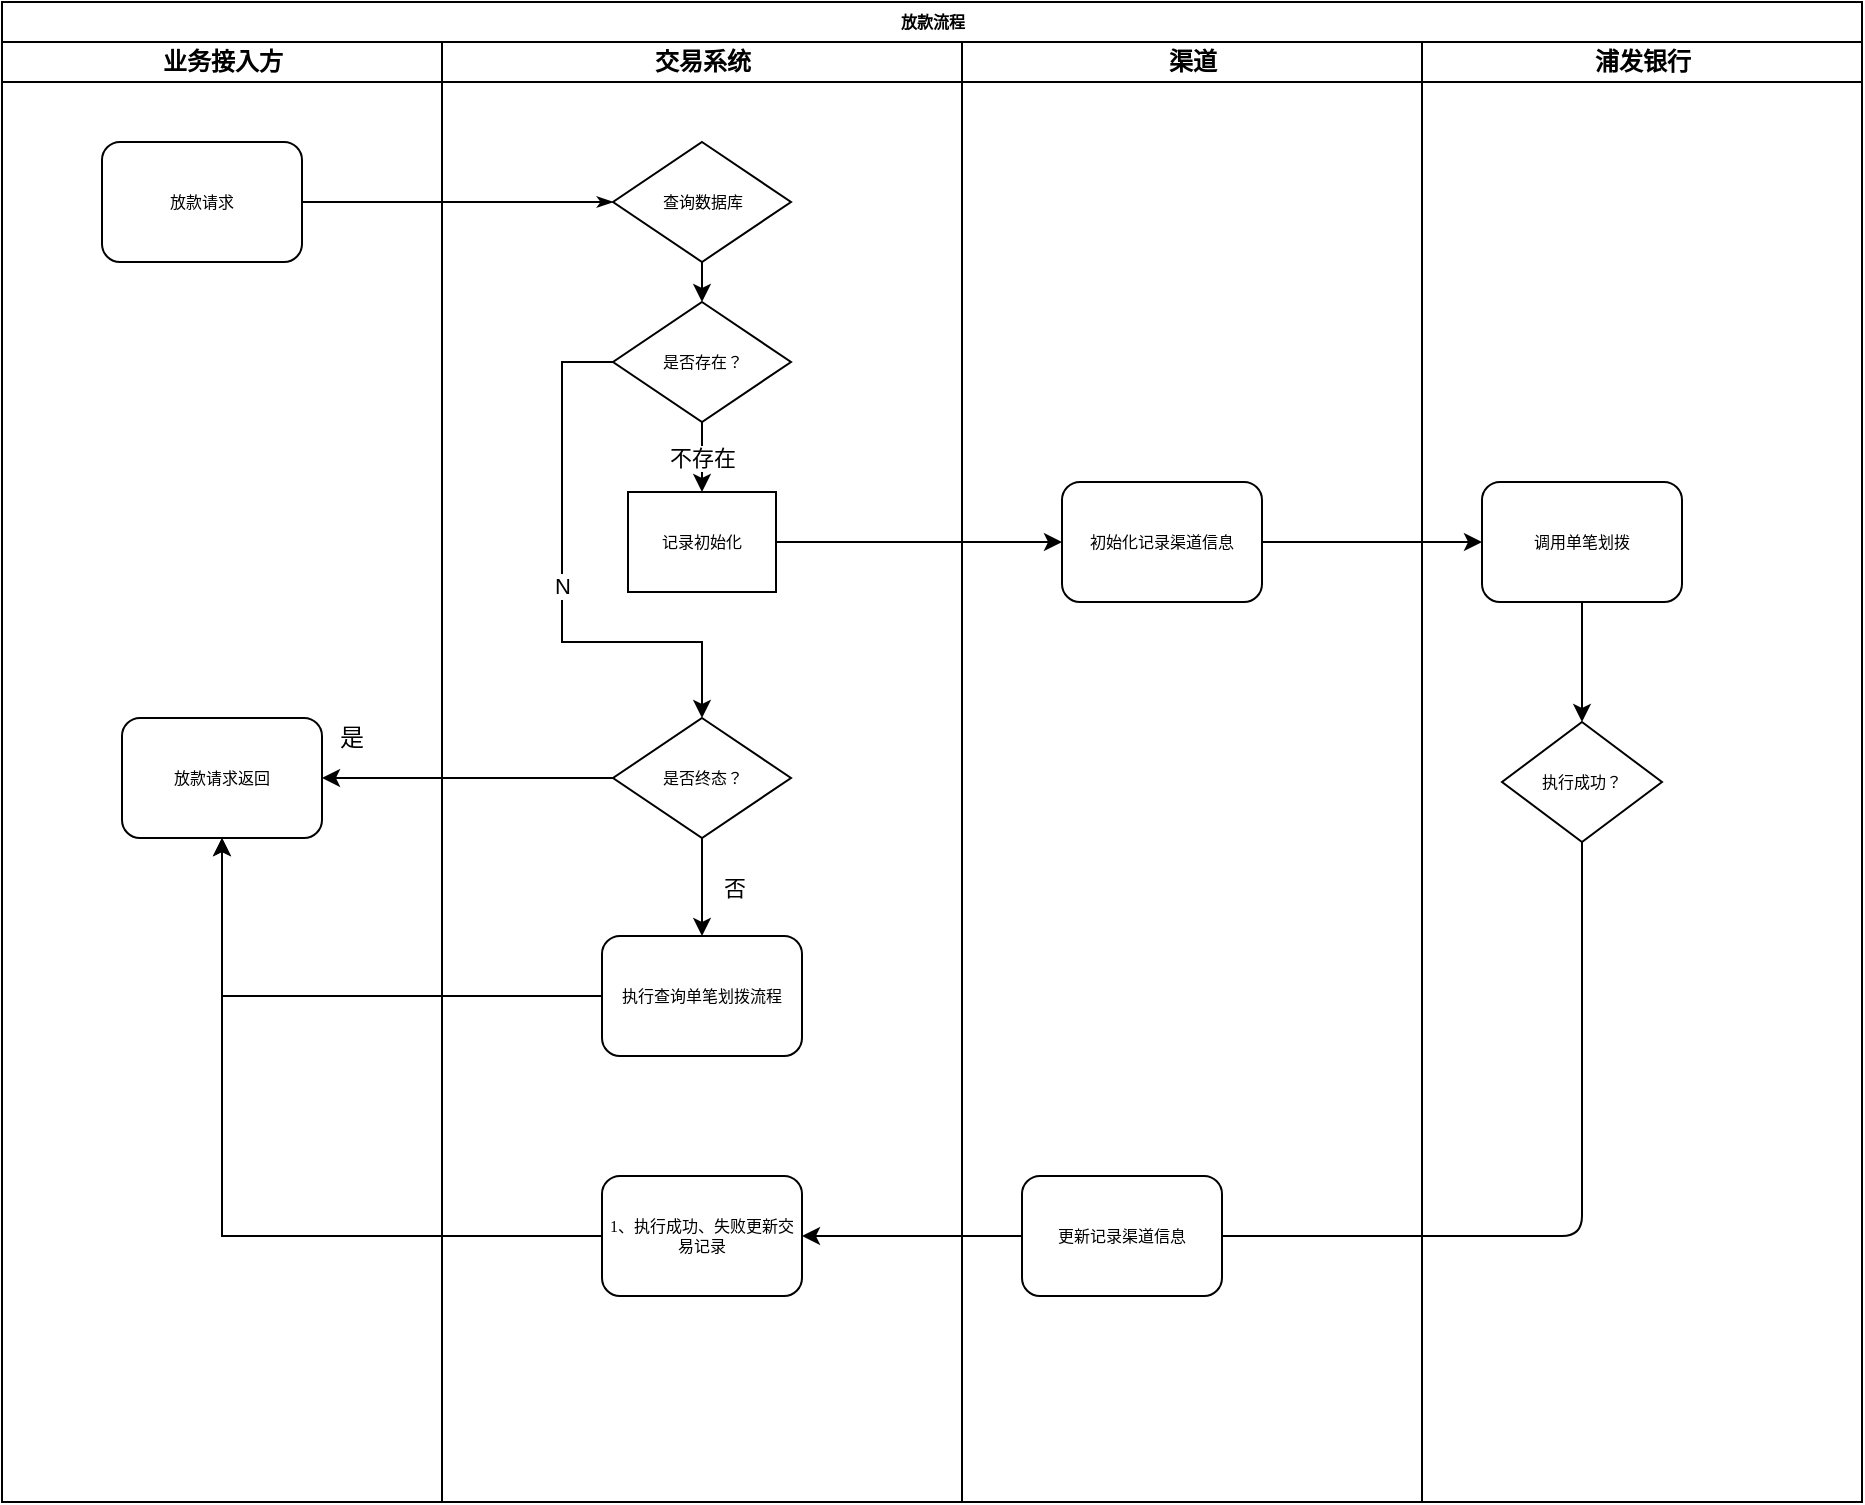 <mxfile version="10.6.2" type="github"><diagram id="-opS1xyRwf6D5M8S2tC-" name="第 1 页"><mxGraphModel dx="1158" dy="545" grid="1" gridSize="10" guides="1" tooltips="1" connect="1" arrows="1" fold="1" page="1" pageScale="1" pageWidth="1100" pageHeight="850" background="#ffffff" math="0" shadow="0"><root><mxCell id="0"/><mxCell id="1" parent="0"/><mxCell id="77e6c97f196da883-1" value="放款流程" style="swimlane;html=1;childLayout=stackLayout;startSize=20;rounded=0;shadow=0;labelBackgroundColor=none;strokeColor=#000000;strokeWidth=1;fillColor=#ffffff;fontFamily=Verdana;fontSize=8;fontColor=#000000;align=center;" parent="1" vertex="1"><mxGeometry x="70" y="40" width="930" height="750" as="geometry"/></mxCell><mxCell id="77e6c97f196da883-2" value="业务接入方" style="swimlane;html=1;startSize=20;" parent="77e6c97f196da883-1" vertex="1"><mxGeometry y="20" width="220" height="730" as="geometry"/></mxCell><mxCell id="77e6c97f196da883-8" value="放款请求" style="rounded=1;whiteSpace=wrap;html=1;shadow=0;labelBackgroundColor=none;strokeColor=#000000;strokeWidth=1;fillColor=#ffffff;fontFamily=Verdana;fontSize=8;fontColor=#000000;align=center;" parent="77e6c97f196da883-2" vertex="1"><mxGeometry x="50" y="50" width="100" height="60" as="geometry"/></mxCell><mxCell id="RBHurTH_KdBpGu3dAtlU-21" value="放款请求返回" style="rounded=1;whiteSpace=wrap;html=1;shadow=0;labelBackgroundColor=none;strokeColor=#000000;strokeWidth=1;fillColor=#ffffff;fontFamily=Verdana;fontSize=8;fontColor=#000000;align=center;" parent="77e6c97f196da883-2" vertex="1"><mxGeometry x="60" y="338" width="100" height="60" as="geometry"/></mxCell><mxCell id="77e6c97f196da883-26" style="edgeStyle=orthogonalEdgeStyle;rounded=1;html=1;labelBackgroundColor=none;startArrow=none;startFill=0;startSize=5;endArrow=classicThin;endFill=1;endSize=5;jettySize=auto;orthogonalLoop=1;strokeColor=#000000;strokeWidth=1;fontFamily=Verdana;fontSize=8;fontColor=#000000;entryX=0;entryY=0.5;entryDx=0;entryDy=0;" parent="77e6c97f196da883-1" source="77e6c97f196da883-8" target="RBHurTH_KdBpGu3dAtlU-1" edge="1"><mxGeometry relative="1" as="geometry"><mxPoint x="190" y="115" as="targetPoint"/></mxGeometry></mxCell><mxCell id="77e6c97f196da883-3" value="交易系统" style="swimlane;html=1;startSize=20;" parent="77e6c97f196da883-1" vertex="1"><mxGeometry x="220" y="20" width="260" height="730" as="geometry"><mxRectangle x="160" y="20" width="80" height="730" as="alternateBounds"/></mxGeometry></mxCell><mxCell id="RBHurTH_KdBpGu3dAtlU-13" style="edgeStyle=orthogonalEdgeStyle;rounded=0;orthogonalLoop=1;jettySize=auto;html=1;exitX=0.5;exitY=1;exitDx=0;exitDy=0;entryX=0.5;entryY=0;entryDx=0;entryDy=0;" parent="77e6c97f196da883-3" source="RBHurTH_KdBpGu3dAtlU-1" target="RBHurTH_KdBpGu3dAtlU-12" edge="1"><mxGeometry relative="1" as="geometry"/></mxCell><mxCell id="RBHurTH_KdBpGu3dAtlU-1" value="查询数据库" style="rhombus;whiteSpace=wrap;html=1;rounded=0;shadow=0;labelBackgroundColor=none;strokeColor=#000000;strokeWidth=1;fillColor=#ffffff;fontFamily=Verdana;fontSize=8;fontColor=#000000;align=center;" parent="77e6c97f196da883-3" vertex="1"><mxGeometry x="85.5" y="50" width="89" height="60" as="geometry"/></mxCell><mxCell id="RBHurTH_KdBpGu3dAtlU-38" value="不存在" style="edgeStyle=orthogonalEdgeStyle;rounded=0;orthogonalLoop=1;jettySize=auto;html=1;" parent="77e6c97f196da883-3" source="RBHurTH_KdBpGu3dAtlU-12" target="RBHurTH_KdBpGu3dAtlU-37" edge="1"><mxGeometry relative="1" as="geometry"/></mxCell><mxCell id="RBHurTH_KdBpGu3dAtlU-39" value="N&lt;br&gt;" style="edgeStyle=orthogonalEdgeStyle;rounded=0;orthogonalLoop=1;jettySize=auto;html=1;exitX=0;exitY=0.5;exitDx=0;exitDy=0;" parent="77e6c97f196da883-3" source="RBHurTH_KdBpGu3dAtlU-12" target="RBHurTH_KdBpGu3dAtlU-20" edge="1"><mxGeometry relative="1" as="geometry"><Array as="points"><mxPoint x="60" y="160"/><mxPoint x="60" y="300"/><mxPoint x="130" y="300"/></Array></mxGeometry></mxCell><mxCell id="RBHurTH_KdBpGu3dAtlU-12" value="是否存在？" style="rhombus;whiteSpace=wrap;html=1;rounded=0;shadow=0;labelBackgroundColor=none;strokeColor=#000000;strokeWidth=1;fillColor=#ffffff;fontFamily=Verdana;fontSize=8;fontColor=#000000;align=center;" parent="77e6c97f196da883-3" vertex="1"><mxGeometry x="85.5" y="130" width="89" height="60" as="geometry"/></mxCell><mxCell id="RBHurTH_KdBpGu3dAtlU-37" value="记录初始化" style="whiteSpace=wrap;html=1;aspect=fixed;shadow=0;fontFamily=Verdana;fontSize=8;fontColor=#000000;align=center;strokeColor=#000000;strokeWidth=1;fillColor=#ffffff;" parent="77e6c97f196da883-3" vertex="1"><mxGeometry x="93" y="225" width="74" height="50" as="geometry"/></mxCell><mxCell id="RBHurTH_KdBpGu3dAtlU-20" value="是否终态？" style="rhombus;whiteSpace=wrap;html=1;rounded=0;shadow=0;labelBackgroundColor=none;strokeColor=#000000;strokeWidth=1;fillColor=#ffffff;fontFamily=Verdana;fontSize=8;fontColor=#000000;align=center;" parent="77e6c97f196da883-3" vertex="1"><mxGeometry x="85.5" y="338" width="89" height="60" as="geometry"/></mxCell><mxCell id="RBHurTH_KdBpGu3dAtlU-25" value="执行查询单笔划拨流程" style="rounded=1;whiteSpace=wrap;html=1;shadow=0;labelBackgroundColor=none;strokeColor=#000000;strokeWidth=1;fillColor=#ffffff;fontFamily=Verdana;fontSize=8;fontColor=#000000;align=center;" parent="77e6c97f196da883-3" vertex="1"><mxGeometry x="80" y="447" width="100" height="60" as="geometry"/></mxCell><mxCell id="RBHurTH_KdBpGu3dAtlU-34" value="1、执行成功、失败更新交易记录" style="rounded=1;whiteSpace=wrap;html=1;shadow=0;labelBackgroundColor=none;strokeColor=#000000;strokeWidth=1;fillColor=#ffffff;fontFamily=Verdana;fontSize=8;fontColor=#000000;align=center;" parent="77e6c97f196da883-3" vertex="1"><mxGeometry x="80" y="567" width="100" height="60" as="geometry"/></mxCell><mxCell id="RBHurTH_KdBpGu3dAtlU-24" value="否" style="edgeStyle=orthogonalEdgeStyle;rounded=0;orthogonalLoop=1;jettySize=auto;html=1;exitX=0.5;exitY=1;exitDx=0;exitDy=0;entryX=0.5;entryY=0;entryDx=0;entryDy=0;" parent="77e6c97f196da883-3" source="RBHurTH_KdBpGu3dAtlU-20" target="RBHurTH_KdBpGu3dAtlU-25" edge="1"><mxGeometry y="16" relative="1" as="geometry"><mxPoint x="14" y="447" as="targetPoint"/><mxPoint x="14" y="387" as="sourcePoint"/><mxPoint as="offset"/></mxGeometry></mxCell><mxCell id="RBHurTH_KdBpGu3dAtlU-22" style="edgeStyle=orthogonalEdgeStyle;rounded=0;orthogonalLoop=1;jettySize=auto;html=1;exitX=0;exitY=0.5;exitDx=0;exitDy=0;entryX=1;entryY=0.5;entryDx=0;entryDy=0;" parent="77e6c97f196da883-1" source="RBHurTH_KdBpGu3dAtlU-20" target="RBHurTH_KdBpGu3dAtlU-21" edge="1"><mxGeometry relative="1" as="geometry"/></mxCell><mxCell id="77e6c97f196da883-35" style="edgeStyle=orthogonalEdgeStyle;rounded=1;html=1;labelBackgroundColor=none;startArrow=none;startFill=0;startSize=5;endArrow=classicThin;endFill=1;endSize=5;jettySize=auto;orthogonalLoop=1;strokeColor=#000000;strokeWidth=1;fontFamily=Verdana;fontSize=8;fontColor=#000000;entryX=1;entryY=0.5;entryDx=0;entryDy=0;" parent="77e6c97f196da883-1" source="77e6c97f196da883-16" target="RBHurTH_KdBpGu3dAtlU-33" edge="1"><mxGeometry relative="1" as="geometry"><mxPoint x="450" y="587" as="targetPoint"/><Array as="points"><mxPoint x="560" y="617"/><mxPoint x="450" y="617"/></Array></mxGeometry></mxCell><mxCell id="RBHurTH_KdBpGu3dAtlU-35" style="edgeStyle=orthogonalEdgeStyle;rounded=0;orthogonalLoop=1;jettySize=auto;html=1;exitX=0;exitY=0.5;exitDx=0;exitDy=0;entryX=1;entryY=0.5;entryDx=0;entryDy=0;" parent="77e6c97f196da883-1" source="RBHurTH_KdBpGu3dAtlU-33" target="RBHurTH_KdBpGu3dAtlU-34" edge="1"><mxGeometry relative="1" as="geometry"/></mxCell><mxCell id="RBHurTH_KdBpGu3dAtlU-36" style="edgeStyle=orthogonalEdgeStyle;rounded=0;orthogonalLoop=1;jettySize=auto;html=1;exitX=0;exitY=0.5;exitDx=0;exitDy=0;" parent="77e6c97f196da883-1" source="RBHurTH_KdBpGu3dAtlU-34" target="RBHurTH_KdBpGu3dAtlU-21" edge="1"><mxGeometry relative="1" as="geometry"><mxPoint x="100" y="528" as="targetPoint"/><Array as="points"><mxPoint x="110" y="617"/></Array></mxGeometry></mxCell><mxCell id="77e6c97f196da883-4" value="渠道" style="swimlane;html=1;startSize=20;" parent="77e6c97f196da883-1" vertex="1"><mxGeometry x="480" y="20" width="230" height="730" as="geometry"/></mxCell><mxCell id="RBHurTH_KdBpGu3dAtlU-17" value="初始化记录渠道信息" style="rounded=1;whiteSpace=wrap;html=1;shadow=0;labelBackgroundColor=none;strokeColor=#000000;strokeWidth=1;fillColor=#ffffff;fontFamily=Verdana;fontSize=8;fontColor=#000000;align=center;" parent="77e6c97f196da883-4" vertex="1"><mxGeometry x="50" y="220" width="100" height="60" as="geometry"/></mxCell><mxCell id="RBHurTH_KdBpGu3dAtlU-33" value="更新记录渠道信息" style="rounded=1;whiteSpace=wrap;html=1;shadow=0;labelBackgroundColor=none;strokeColor=#000000;strokeWidth=1;fillColor=#ffffff;fontFamily=Verdana;fontSize=8;fontColor=#000000;align=center;" parent="77e6c97f196da883-4" vertex="1"><mxGeometry x="30" y="567" width="100" height="60" as="geometry"/></mxCell><mxCell id="77e6c97f196da883-5" value="浦发银行" style="swimlane;html=1;startSize=20;" parent="77e6c97f196da883-1" vertex="1"><mxGeometry x="710" y="20" width="220" height="730" as="geometry"/></mxCell><mxCell id="RBHurTH_KdBpGu3dAtlU-41" style="edgeStyle=orthogonalEdgeStyle;rounded=0;orthogonalLoop=1;jettySize=auto;html=1;" parent="77e6c97f196da883-5" source="77e6c97f196da883-15" target="77e6c97f196da883-16" edge="1"><mxGeometry relative="1" as="geometry"/></mxCell><mxCell id="77e6c97f196da883-15" value="调用单笔划拨" style="rounded=1;whiteSpace=wrap;html=1;shadow=0;labelBackgroundColor=none;strokeColor=#000000;strokeWidth=1;fillColor=#ffffff;fontFamily=Verdana;fontSize=8;fontColor=#000000;align=center;" parent="77e6c97f196da883-5" vertex="1"><mxGeometry x="30" y="220" width="100" height="60" as="geometry"/></mxCell><mxCell id="77e6c97f196da883-16" value="执行成功？" style="rhombus;whiteSpace=wrap;html=1;rounded=0;shadow=0;labelBackgroundColor=none;strokeColor=#000000;strokeWidth=1;fillColor=#ffffff;fontFamily=Verdana;fontSize=8;fontColor=#000000;align=center;" parent="77e6c97f196da883-5" vertex="1"><mxGeometry x="40" y="340" width="80" height="60" as="geometry"/></mxCell><mxCell id="RBHurTH_KdBpGu3dAtlU-32" style="edgeStyle=orthogonalEdgeStyle;rounded=0;orthogonalLoop=1;jettySize=auto;html=1;exitX=1;exitY=0.5;exitDx=0;exitDy=0;entryX=0;entryY=0.5;entryDx=0;entryDy=0;" parent="77e6c97f196da883-1" source="RBHurTH_KdBpGu3dAtlU-17" target="77e6c97f196da883-15" edge="1"><mxGeometry relative="1" as="geometry"/></mxCell><mxCell id="RBHurTH_KdBpGu3dAtlU-40" style="edgeStyle=orthogonalEdgeStyle;rounded=0;orthogonalLoop=1;jettySize=auto;html=1;entryX=0;entryY=0.5;entryDx=0;entryDy=0;" parent="77e6c97f196da883-1" source="RBHurTH_KdBpGu3dAtlU-37" target="RBHurTH_KdBpGu3dAtlU-17" edge="1"><mxGeometry relative="1" as="geometry"/></mxCell><mxCell id="RBHurTH_KdBpGu3dAtlU-42" style="edgeStyle=orthogonalEdgeStyle;rounded=0;orthogonalLoop=1;jettySize=auto;html=1;entryX=0.5;entryY=1;entryDx=0;entryDy=0;" parent="77e6c97f196da883-1" source="RBHurTH_KdBpGu3dAtlU-25" target="RBHurTH_KdBpGu3dAtlU-21" edge="1"><mxGeometry relative="1" as="geometry"><mxPoint x="160" y="497" as="targetPoint"/></mxGeometry></mxCell><mxCell id="RBHurTH_KdBpGu3dAtlU-23" value="是" style="text;html=1;resizable=0;points=[];autosize=1;align=left;verticalAlign=top;spacingTop=-4;" parent="1" vertex="1"><mxGeometry x="237" y="398" width="30" height="20" as="geometry"/></mxCell></root></mxGraphModel></diagram></mxfile>